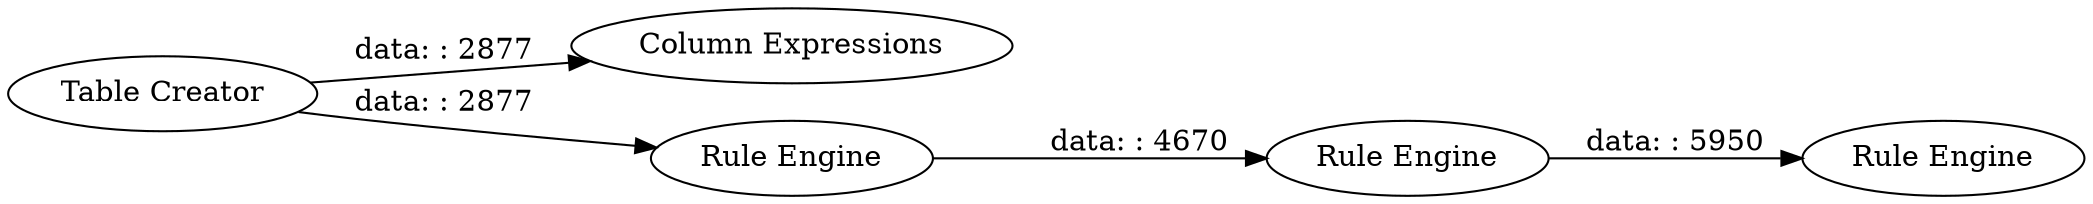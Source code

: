 digraph {
	"-4747788813493937157_4" [label="Rule Engine"]
	"-4747788813493937157_1" [label="Table Creator"]
	"-4747788813493937157_3" [label="Rule Engine"]
	"-4747788813493937157_5" [label="Column Expressions"]
	"-4747788813493937157_2" [label="Rule Engine"]
	"-4747788813493937157_1" -> "-4747788813493937157_2" [label="data: : 2877"]
	"-4747788813493937157_2" -> "-4747788813493937157_3" [label="data: : 4670"]
	"-4747788813493937157_1" -> "-4747788813493937157_5" [label="data: : 2877"]
	"-4747788813493937157_3" -> "-4747788813493937157_4" [label="data: : 5950"]
	rankdir=LR
}
